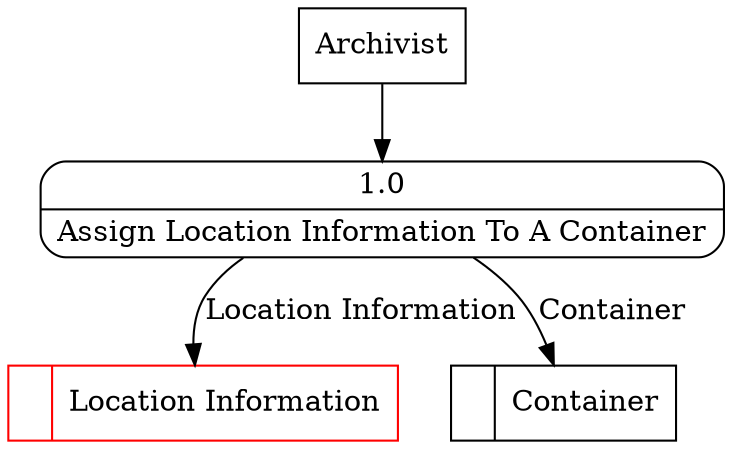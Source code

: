digraph dfd2{ 
node[shape=record]
200 [label="<f0>  |<f1> Location Information " color=red];
201 [label="<f0>  |<f1> Container " ];
202 [label="Archivist" shape=box];
203 [label="{<f0> 1.0|<f1> Assign Location Information To A Container }" shape=Mrecord];
202 -> 203
203 -> 200 [label="Location Information"]
203 -> 201 [label="Container"]
}